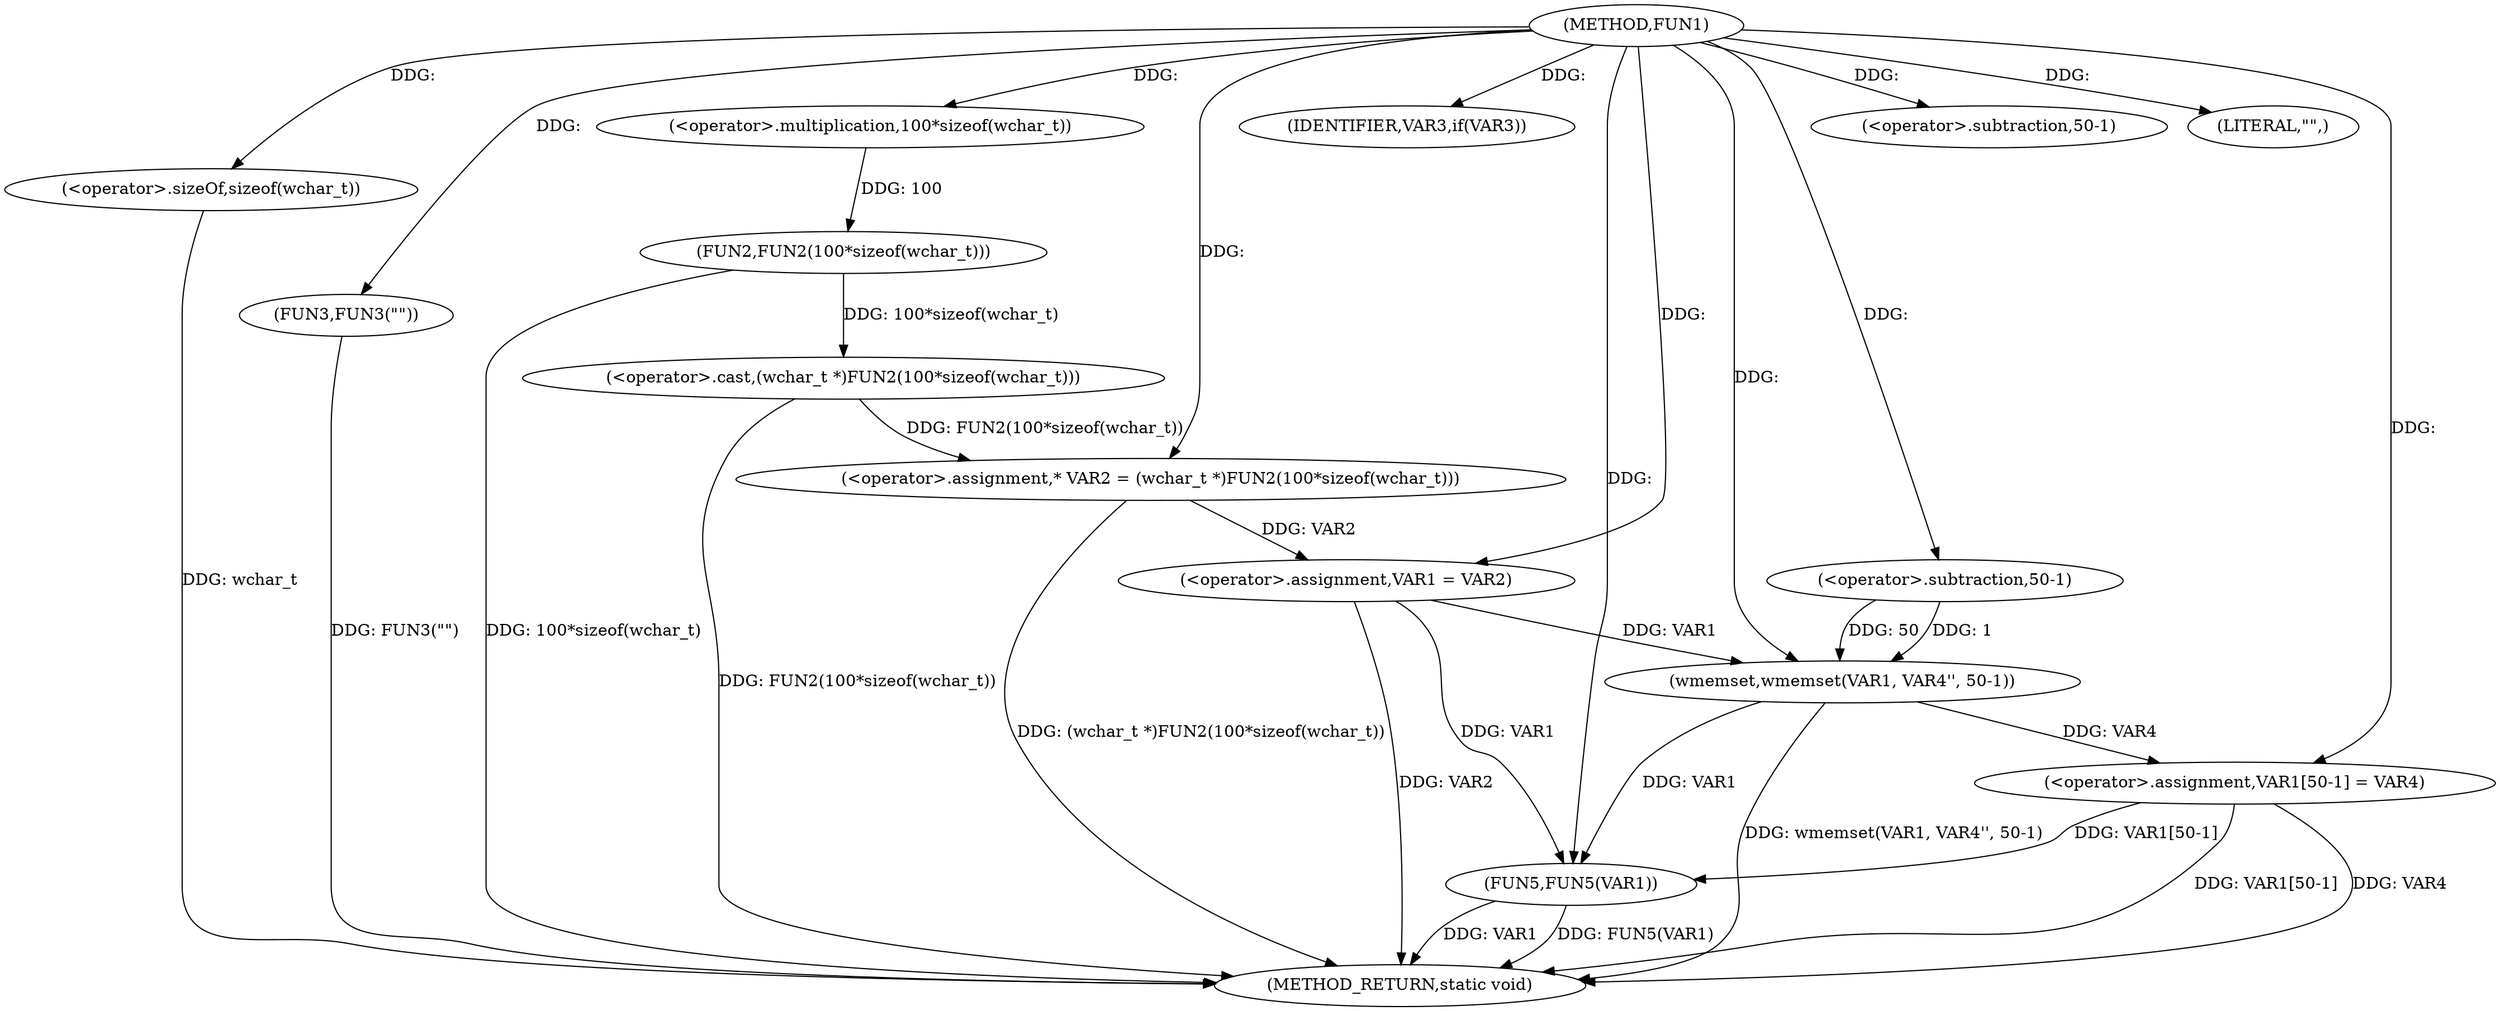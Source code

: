 digraph FUN1 {  
"1000100" [label = "(METHOD,FUN1)" ]
"1000140" [label = "(METHOD_RETURN,static void)" ]
"1000104" [label = "(<operator>.assignment,* VAR2 = (wchar_t *)FUN2(100*sizeof(wchar_t)))" ]
"1000106" [label = "(<operator>.cast,(wchar_t *)FUN2(100*sizeof(wchar_t)))" ]
"1000108" [label = "(FUN2,FUN2(100*sizeof(wchar_t)))" ]
"1000109" [label = "(<operator>.multiplication,100*sizeof(wchar_t))" ]
"1000111" [label = "(<operator>.sizeOf,sizeof(wchar_t))" ]
"1000113" [label = "(<operator>.assignment,VAR1 = VAR2)" ]
"1000117" [label = "(IDENTIFIER,VAR3,if(VAR3))" ]
"1000119" [label = "(FUN3,FUN3(\"\"))" ]
"1000123" [label = "(wmemset,wmemset(VAR1, VAR4'', 50-1))" ]
"1000126" [label = "(<operator>.subtraction,50-1)" ]
"1000129" [label = "(<operator>.assignment,VAR1[50-1] = VAR4)" ]
"1000132" [label = "(<operator>.subtraction,50-1)" ]
"1000137" [label = "(LITERAL,\"\",)" ]
"1000138" [label = "(FUN5,FUN5(VAR1))" ]
  "1000129" -> "1000140"  [ label = "DDG: VAR1[50-1]"] 
  "1000106" -> "1000140"  [ label = "DDG: FUN2(100*sizeof(wchar_t))"] 
  "1000113" -> "1000140"  [ label = "DDG: VAR2"] 
  "1000111" -> "1000140"  [ label = "DDG: wchar_t"] 
  "1000138" -> "1000140"  [ label = "DDG: FUN5(VAR1)"] 
  "1000119" -> "1000140"  [ label = "DDG: FUN3(\"\")"] 
  "1000123" -> "1000140"  [ label = "DDG: wmemset(VAR1, VAR4'', 50-1)"] 
  "1000138" -> "1000140"  [ label = "DDG: VAR1"] 
  "1000129" -> "1000140"  [ label = "DDG: VAR4"] 
  "1000104" -> "1000140"  [ label = "DDG: (wchar_t *)FUN2(100*sizeof(wchar_t))"] 
  "1000108" -> "1000140"  [ label = "DDG: 100*sizeof(wchar_t)"] 
  "1000106" -> "1000104"  [ label = "DDG: FUN2(100*sizeof(wchar_t))"] 
  "1000100" -> "1000104"  [ label = "DDG: "] 
  "1000108" -> "1000106"  [ label = "DDG: 100*sizeof(wchar_t)"] 
  "1000109" -> "1000108"  [ label = "DDG: 100"] 
  "1000100" -> "1000109"  [ label = "DDG: "] 
  "1000100" -> "1000111"  [ label = "DDG: "] 
  "1000104" -> "1000113"  [ label = "DDG: VAR2"] 
  "1000100" -> "1000113"  [ label = "DDG: "] 
  "1000100" -> "1000117"  [ label = "DDG: "] 
  "1000100" -> "1000119"  [ label = "DDG: "] 
  "1000113" -> "1000123"  [ label = "DDG: VAR1"] 
  "1000100" -> "1000123"  [ label = "DDG: "] 
  "1000126" -> "1000123"  [ label = "DDG: 50"] 
  "1000126" -> "1000123"  [ label = "DDG: 1"] 
  "1000100" -> "1000126"  [ label = "DDG: "] 
  "1000123" -> "1000129"  [ label = "DDG: VAR4"] 
  "1000100" -> "1000129"  [ label = "DDG: "] 
  "1000100" -> "1000132"  [ label = "DDG: "] 
  "1000100" -> "1000137"  [ label = "DDG: "] 
  "1000129" -> "1000138"  [ label = "DDG: VAR1[50-1]"] 
  "1000113" -> "1000138"  [ label = "DDG: VAR1"] 
  "1000123" -> "1000138"  [ label = "DDG: VAR1"] 
  "1000100" -> "1000138"  [ label = "DDG: "] 
}
